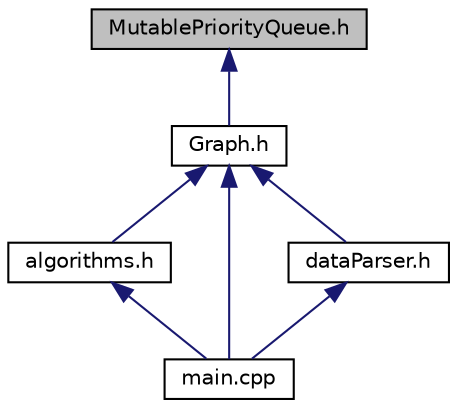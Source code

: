 digraph "MutablePriorityQueue.h"
{
 // LATEX_PDF_SIZE
  edge [fontname="Helvetica",fontsize="10",labelfontname="Helvetica",labelfontsize="10"];
  node [fontname="Helvetica",fontsize="10",shape=record];
  Node1 [label="MutablePriorityQueue.h",height=0.2,width=0.4,color="black", fillcolor="grey75", style="filled", fontcolor="black",tooltip="A mutable priority queue implementation based on a binary heap."];
  Node1 -> Node2 [dir="back",color="midnightblue",fontsize="10",style="solid",fontname="Helvetica"];
  Node2 [label="Graph.h",height=0.2,width=0.4,color="black", fillcolor="white", style="filled",URL="$Graph_8h.html",tooltip="Implementation of a Graph data structure representation, based on the one provided in the classes."];
  Node2 -> Node3 [dir="back",color="midnightblue",fontsize="10",style="solid",fontname="Helvetica"];
  Node3 [label="algorithms.h",height=0.2,width=0.4,color="black", fillcolor="white", style="filled",URL="$algorithms_8h.html",tooltip="Implementation of various routing algorithms including Dijkstra's algorithm for walking and driving t..."];
  Node3 -> Node4 [dir="back",color="midnightblue",fontsize="10",style="solid",fontname="Helvetica"];
  Node4 [label="main.cpp",height=0.2,width=0.4,color="black", fillcolor="white", style="filled",URL="$main_8cpp.html",tooltip="Main entry point for the Route Planning Analysis Tool."];
  Node2 -> Node5 [dir="back",color="midnightblue",fontsize="10",style="solid",fontname="Helvetica"];
  Node5 [label="dataParser.h",height=0.2,width=0.4,color="black", fillcolor="white", style="filled",URL="$dataParser_8h.html",tooltip="This module provides functionality for parsing data from csv format and constructing a graph represen..."];
  Node5 -> Node4 [dir="back",color="midnightblue",fontsize="10",style="solid",fontname="Helvetica"];
  Node2 -> Node4 [dir="back",color="midnightblue",fontsize="10",style="solid",fontname="Helvetica"];
}
